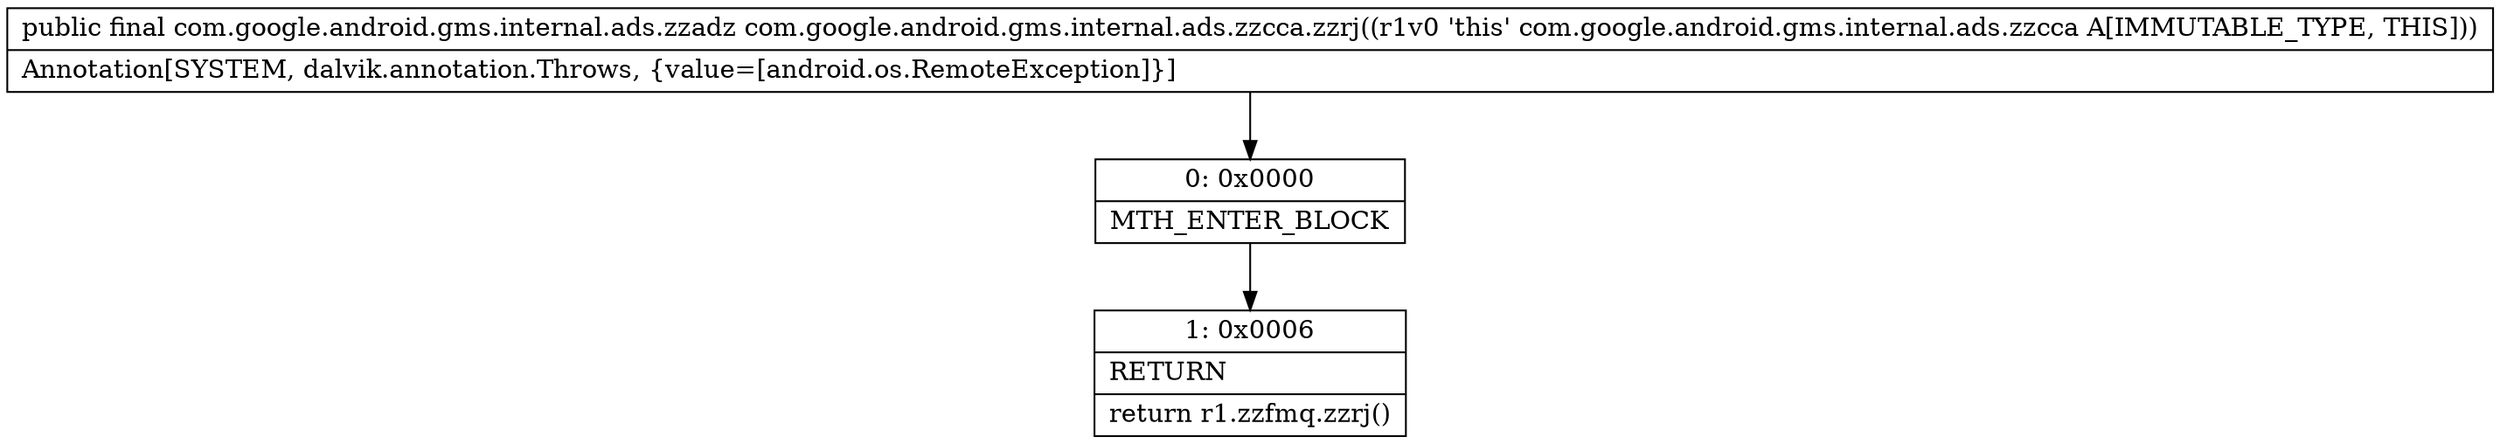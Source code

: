 digraph "CFG forcom.google.android.gms.internal.ads.zzcca.zzrj()Lcom\/google\/android\/gms\/internal\/ads\/zzadz;" {
Node_0 [shape=record,label="{0\:\ 0x0000|MTH_ENTER_BLOCK\l}"];
Node_1 [shape=record,label="{1\:\ 0x0006|RETURN\l|return r1.zzfmq.zzrj()\l}"];
MethodNode[shape=record,label="{public final com.google.android.gms.internal.ads.zzadz com.google.android.gms.internal.ads.zzcca.zzrj((r1v0 'this' com.google.android.gms.internal.ads.zzcca A[IMMUTABLE_TYPE, THIS]))  | Annotation[SYSTEM, dalvik.annotation.Throws, \{value=[android.os.RemoteException]\}]\l}"];
MethodNode -> Node_0;
Node_0 -> Node_1;
}

